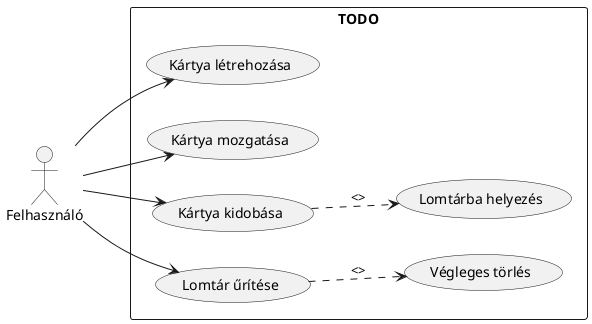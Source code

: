 @startuml
left to right direction
skinparam packageStyle rectangle

actor "Felhasználó" as a1

rectangle "TODO" {
    a1 --> (Kártya létrehozása)
    a1 --> (Kártya mozgatása)
    a1 --> (Kártya kidobása)
    a1 --> (Lomtár űrítése)

    (Kártya kidobása) ..> (Lomtárba helyezés) : <>
    (Lomtár űrítése) ..> (Végleges törlés) : <>
}
@enduml
